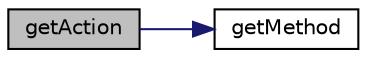 digraph "getAction"
{
  edge [fontname="Helvetica",fontsize="10",labelfontname="Helvetica",labelfontsize="10"];
  node [fontname="Helvetica",fontsize="10",shape=record];
  rankdir="LR";
  Node1 [label="getAction",height=0.2,width=0.4,color="black", fillcolor="grey75", style="filled" fontcolor="black"];
  Node1 -> Node2 [color="midnightblue",fontsize="10",style="solid",fontname="Helvetica"];
  Node2 [label="getMethod",height=0.2,width=0.4,color="black", fillcolor="white", style="filled",URL="$class_simple_form.html#af3e37e1a6ed9b8c87f86f659873a83b7"];
}
